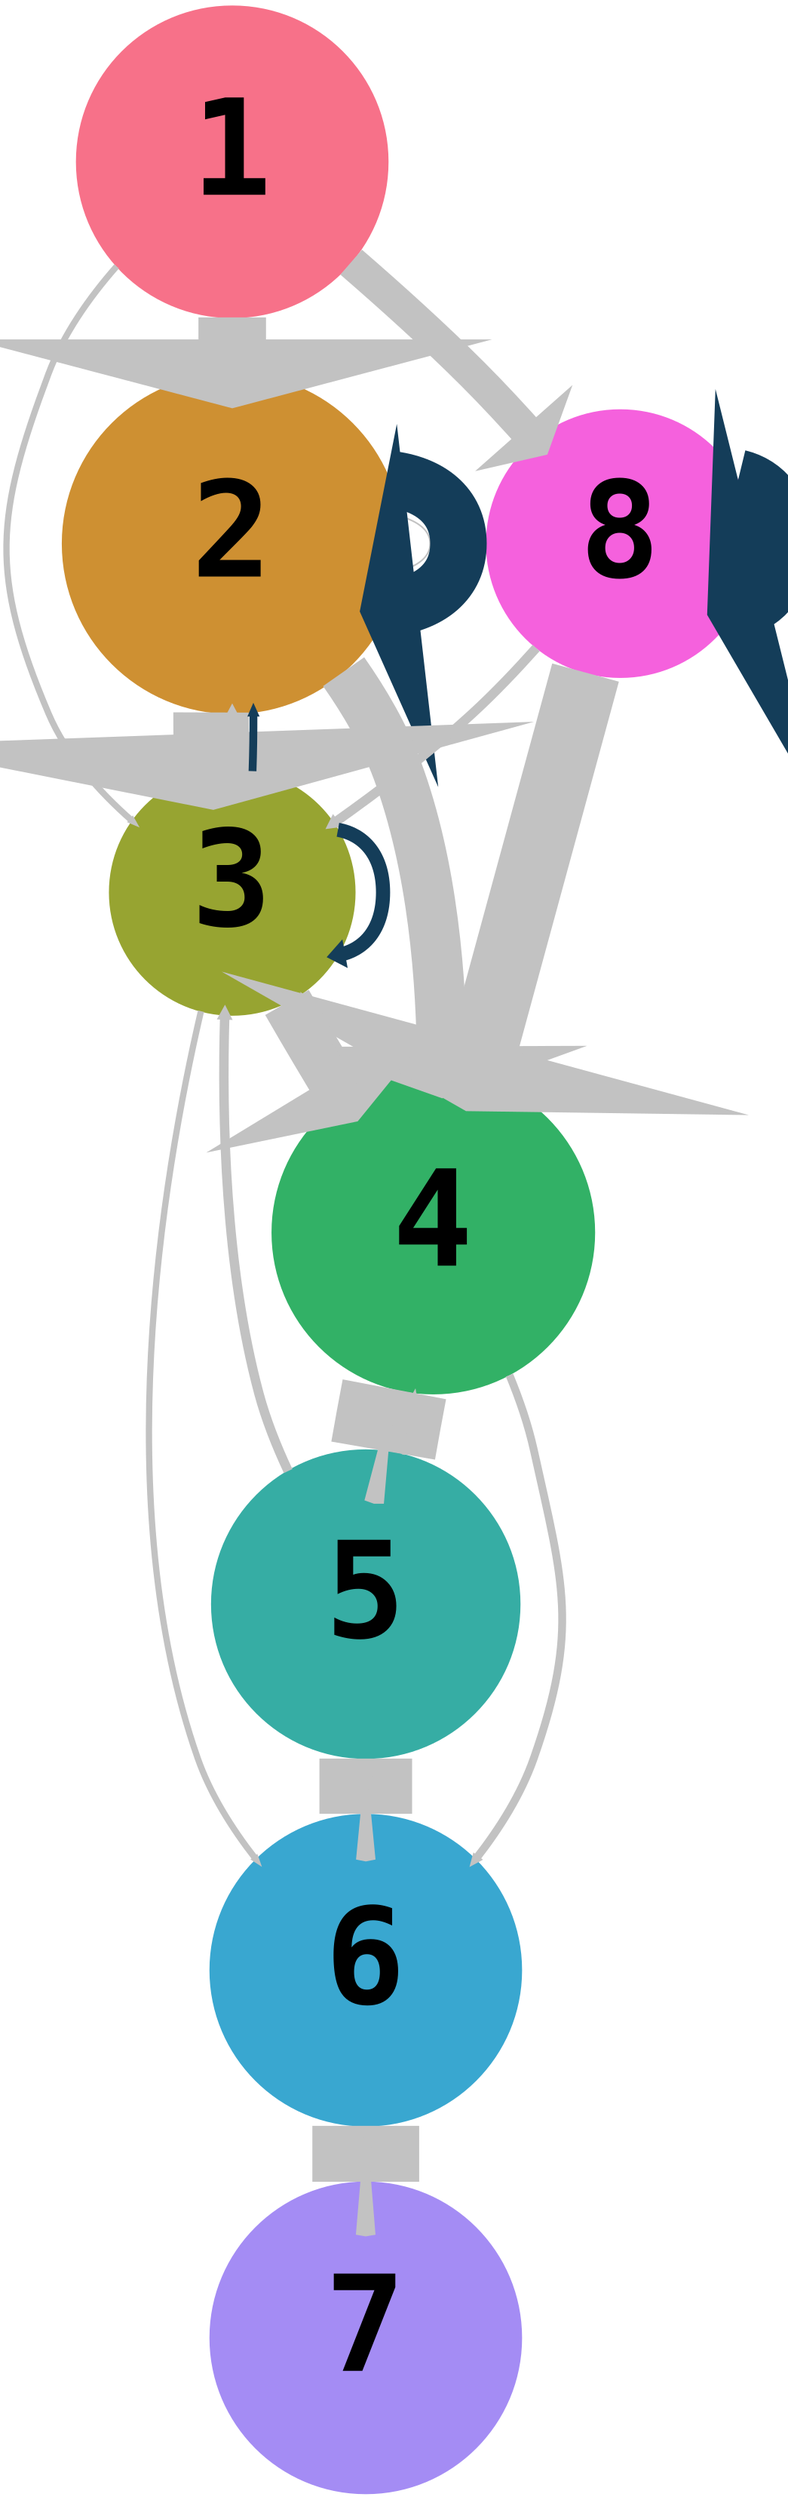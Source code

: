 // Cluster plot
digraph {
	graph [outputorder=endgesfirst]
	1 [color="#f77189" fixedsize=true fontname="Courier-Bold" fontsize=85 height=2.748737083745107 style=filled width=2.748737083745107]
	1 -> 2 [arrowsize=0.01 color=grey76 len=10 penwidth=43]
	1 -> 8 [arrowsize=0.01 color=grey76 len=10 penwidth=21]
	1 -> 3 [arrowsize=0.01 color=grey76 len=10 penwidth=4]
	2 [color="#ce9032" fixedsize=true fontname="Courier-Bold" fontsize=85 height=3.0 style=filled width=3.0]
	2 -> 3 [arrowsize=0.01 color=grey76 len=10 penwidth=48]
	2 -> 4 [arrowsize=0.01 color=grey76 len=10 penwidth=32]
	2 -> 2 [arrowsize=0.01 color=grey76 len=10 penwidth=1]
	2 -> 2 [arrowsize=0.01 color="#143D59" len=10 penwidth=36]
	3 [color="#97a431" fixedsize=true fontname="Courier-Bold" fontsize=85 height=2.160246899469287 style=filled width=2.160246899469287]
	3 -> 4 [arrowsize=0.01 color=grey76 len=10 penwidth=32]
	3 -> 6 [arrowsize=0.01 color=grey76 len=10 penwidth=4]
	3 -> 2 [arrowsize=0.01 color=grey76 len=10 penwidth=6]
	3 -> 2 [arrowsize=0.01 color="#143D59" len=10 penwidth=5]
	3 -> 3 [arrowsize=0.01 color="#143D59" len=10 penwidth=9]
	4 [color="#32b166" fixedsize=true fontname="Courier-Bold" fontsize=85 height=2.848001248439177 style=filled width=2.848001248439177]
	4 -> 5 [arrowsize=0.01 color=grey76 len=10 penwidth=67]
	4 -> 6 [arrowsize=0.01 color=grey76 len=10 penwidth=5]
	4 -> 3 [arrowsize=0.01 color=grey76 len=10 penwidth=1]
	5 [color="#36ada4" fixedsize=true fontname="Courier-Bold" fontsize=85 height=2.7284509239574835 style=filled width=2.7284509239574835]
	5 -> 4 [arrowsize=0.01 color=grey76 len=10 penwidth=2]
	5 -> 6 [arrowsize=0.01 color=grey76 len=10 penwidth=59]
	5 -> 3 [arrowsize=0.01 color=grey76 len=10 penwidth=6]
	6 [color="#39a7d0" fixedsize=true fontname="Courier-Bold" fontsize=85 height=2.748737083745107 style=filled width=2.748737083745107]
	6 -> 7 [arrowsize=0.01 color=grey76 len=10 penwidth=68]
	7 [color="#a48cf4" fixedsize=true fontname="Courier-Bold" fontsize=85 height=2.748737083745107 style=filled width=2.748737083745107]
	8 [color="#f561dd" fixedsize=true fontname="Courier-Bold" fontsize=85 height=2.3570226039551585 style=filled width=2.3570226039551585]
	8 -> 4 [arrowsize=0.01 color=grey76 len=10 penwidth=44]
	8 -> 3 [arrowsize=0.01 color=grey76 len=10 penwidth=6]
	8 -> 8 [arrowsize=0.01 color="#143D59" len=10 penwidth=39]
}
